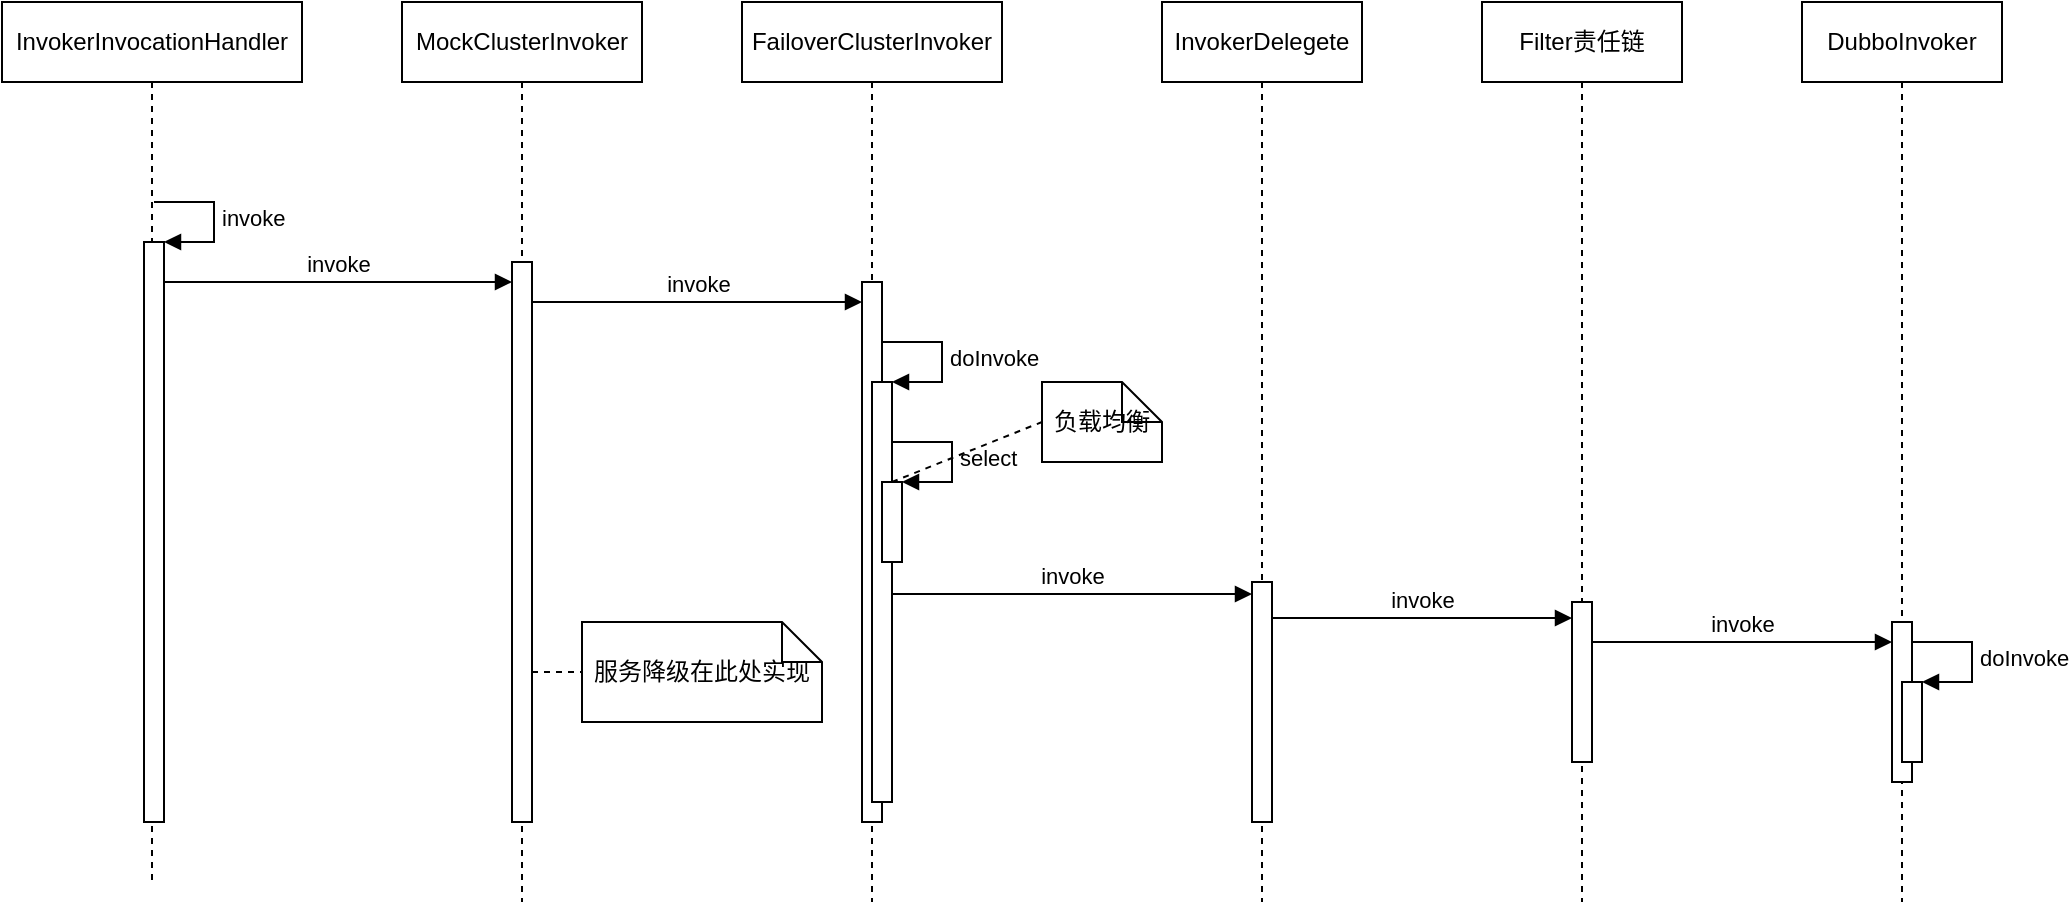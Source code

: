 <mxfile version="20.2.3" type="github">
  <diagram id="dtRATO2ajeExPdYTZbJX" name="Page-1">
    <mxGraphModel dx="1298" dy="755" grid="1" gridSize="10" guides="1" tooltips="1" connect="1" arrows="1" fold="1" page="1" pageScale="1" pageWidth="850" pageHeight="1100" math="0" shadow="0">
      <root>
        <mxCell id="0" />
        <mxCell id="1" parent="0" />
        <mxCell id="LG_lPVwHoYFbGhelgoYH-1" value="InvokerInvocationHandler" style="shape=umlLifeline;perimeter=lifelinePerimeter;whiteSpace=wrap;html=1;container=1;collapsible=0;recursiveResize=0;outlineConnect=0;" vertex="1" parent="1">
          <mxGeometry x="50" y="50" width="150" height="440" as="geometry" />
        </mxCell>
        <mxCell id="LG_lPVwHoYFbGhelgoYH-6" value="" style="html=1;points=[];perimeter=orthogonalPerimeter;" vertex="1" parent="LG_lPVwHoYFbGhelgoYH-1">
          <mxGeometry x="71" y="120" width="10" height="290" as="geometry" />
        </mxCell>
        <mxCell id="LG_lPVwHoYFbGhelgoYH-7" value="invoke" style="edgeStyle=orthogonalEdgeStyle;html=1;align=left;spacingLeft=2;endArrow=block;rounded=0;entryX=1;entryY=0;" edge="1" target="LG_lPVwHoYFbGhelgoYH-6" parent="LG_lPVwHoYFbGhelgoYH-1">
          <mxGeometry relative="1" as="geometry">
            <mxPoint x="76" y="100" as="sourcePoint" />
            <Array as="points">
              <mxPoint x="106" y="100" />
            </Array>
          </mxGeometry>
        </mxCell>
        <mxCell id="LG_lPVwHoYFbGhelgoYH-8" value="MockClusterInvoker" style="shape=umlLifeline;perimeter=lifelinePerimeter;whiteSpace=wrap;html=1;container=1;collapsible=0;recursiveResize=0;outlineConnect=0;" vertex="1" parent="1">
          <mxGeometry x="250" y="50" width="120" height="450" as="geometry" />
        </mxCell>
        <mxCell id="LG_lPVwHoYFbGhelgoYH-9" value="" style="html=1;points=[];perimeter=orthogonalPerimeter;" vertex="1" parent="LG_lPVwHoYFbGhelgoYH-8">
          <mxGeometry x="55" y="130" width="10" height="280" as="geometry" />
        </mxCell>
        <mxCell id="LG_lPVwHoYFbGhelgoYH-10" value="invoke" style="html=1;verticalAlign=bottom;endArrow=block;rounded=0;" edge="1" parent="1">
          <mxGeometry width="80" relative="1" as="geometry">
            <mxPoint x="131" y="190" as="sourcePoint" />
            <mxPoint x="305" y="190" as="targetPoint" />
          </mxGeometry>
        </mxCell>
        <mxCell id="LG_lPVwHoYFbGhelgoYH-11" value="FailoverClusterInvoker" style="shape=umlLifeline;perimeter=lifelinePerimeter;whiteSpace=wrap;html=1;container=1;collapsible=0;recursiveResize=0;outlineConnect=0;" vertex="1" parent="1">
          <mxGeometry x="420" y="50" width="130" height="450" as="geometry" />
        </mxCell>
        <mxCell id="LG_lPVwHoYFbGhelgoYH-12" value="" style="html=1;points=[];perimeter=orthogonalPerimeter;" vertex="1" parent="LG_lPVwHoYFbGhelgoYH-11">
          <mxGeometry x="60" y="140" width="10" height="270" as="geometry" />
        </mxCell>
        <mxCell id="LG_lPVwHoYFbGhelgoYH-14" value="" style="html=1;points=[];perimeter=orthogonalPerimeter;" vertex="1" parent="LG_lPVwHoYFbGhelgoYH-11">
          <mxGeometry x="65" y="190" width="10" height="210" as="geometry" />
        </mxCell>
        <mxCell id="LG_lPVwHoYFbGhelgoYH-15" value="doInvoke" style="edgeStyle=orthogonalEdgeStyle;html=1;align=left;spacingLeft=2;endArrow=block;rounded=0;entryX=1;entryY=0;" edge="1" target="LG_lPVwHoYFbGhelgoYH-14" parent="LG_lPVwHoYFbGhelgoYH-11">
          <mxGeometry relative="1" as="geometry">
            <mxPoint x="70" y="170" as="sourcePoint" />
            <Array as="points">
              <mxPoint x="100" y="170" />
            </Array>
          </mxGeometry>
        </mxCell>
        <mxCell id="LG_lPVwHoYFbGhelgoYH-16" value="" style="html=1;points=[];perimeter=orthogonalPerimeter;" vertex="1" parent="LG_lPVwHoYFbGhelgoYH-11">
          <mxGeometry x="70" y="240" width="10" height="40" as="geometry" />
        </mxCell>
        <mxCell id="LG_lPVwHoYFbGhelgoYH-17" value="select" style="edgeStyle=orthogonalEdgeStyle;html=1;align=left;spacingLeft=2;endArrow=block;rounded=0;entryX=1;entryY=0;" edge="1" target="LG_lPVwHoYFbGhelgoYH-16" parent="LG_lPVwHoYFbGhelgoYH-11">
          <mxGeometry relative="1" as="geometry">
            <mxPoint x="75" y="220" as="sourcePoint" />
            <Array as="points">
              <mxPoint x="105" y="220" />
            </Array>
          </mxGeometry>
        </mxCell>
        <mxCell id="LG_lPVwHoYFbGhelgoYH-13" value="invoke" style="html=1;verticalAlign=bottom;endArrow=block;rounded=0;" edge="1" parent="1">
          <mxGeometry width="80" relative="1" as="geometry">
            <mxPoint x="315" y="200" as="sourcePoint" />
            <mxPoint x="480" y="200" as="targetPoint" />
          </mxGeometry>
        </mxCell>
        <mxCell id="LG_lPVwHoYFbGhelgoYH-18" value="负载均衡" style="shape=note;size=20;whiteSpace=wrap;html=1;" vertex="1" parent="1">
          <mxGeometry x="570" y="240" width="60" height="40" as="geometry" />
        </mxCell>
        <mxCell id="LG_lPVwHoYFbGhelgoYH-19" value="" style="endArrow=none;dashed=1;html=1;rounded=0;exitX=0.5;exitY=0;exitDx=0;exitDy=0;exitPerimeter=0;entryX=0;entryY=0.5;entryDx=0;entryDy=0;entryPerimeter=0;" edge="1" parent="1" source="LG_lPVwHoYFbGhelgoYH-16" target="LG_lPVwHoYFbGhelgoYH-18">
          <mxGeometry width="50" height="50" relative="1" as="geometry">
            <mxPoint x="620" y="410" as="sourcePoint" />
            <mxPoint x="670" y="360" as="targetPoint" />
          </mxGeometry>
        </mxCell>
        <mxCell id="LG_lPVwHoYFbGhelgoYH-20" value="InvokerDelegete" style="shape=umlLifeline;perimeter=lifelinePerimeter;whiteSpace=wrap;html=1;container=1;collapsible=0;recursiveResize=0;outlineConnect=0;" vertex="1" parent="1">
          <mxGeometry x="630" y="50" width="100" height="450" as="geometry" />
        </mxCell>
        <mxCell id="LG_lPVwHoYFbGhelgoYH-21" value="" style="html=1;points=[];perimeter=orthogonalPerimeter;" vertex="1" parent="LG_lPVwHoYFbGhelgoYH-20">
          <mxGeometry x="45" y="290" width="10" height="120" as="geometry" />
        </mxCell>
        <mxCell id="LG_lPVwHoYFbGhelgoYH-22" value="invoke" style="html=1;verticalAlign=bottom;endArrow=block;rounded=0;" edge="1" parent="1">
          <mxGeometry width="80" relative="1" as="geometry">
            <mxPoint x="495" y="346" as="sourcePoint" />
            <mxPoint x="675" y="346" as="targetPoint" />
          </mxGeometry>
        </mxCell>
        <mxCell id="LG_lPVwHoYFbGhelgoYH-23" value="Filter责任链" style="shape=umlLifeline;perimeter=lifelinePerimeter;whiteSpace=wrap;html=1;container=1;collapsible=0;recursiveResize=0;outlineConnect=0;" vertex="1" parent="1">
          <mxGeometry x="790" y="50" width="100" height="450" as="geometry" />
        </mxCell>
        <mxCell id="LG_lPVwHoYFbGhelgoYH-24" value="" style="html=1;points=[];perimeter=orthogonalPerimeter;" vertex="1" parent="LG_lPVwHoYFbGhelgoYH-23">
          <mxGeometry x="45" y="300" width="10" height="80" as="geometry" />
        </mxCell>
        <mxCell id="LG_lPVwHoYFbGhelgoYH-25" value="invoke" style="html=1;verticalAlign=bottom;endArrow=block;rounded=0;" edge="1" parent="1">
          <mxGeometry width="80" relative="1" as="geometry">
            <mxPoint x="685" y="358" as="sourcePoint" />
            <mxPoint x="835" y="358" as="targetPoint" />
          </mxGeometry>
        </mxCell>
        <mxCell id="LG_lPVwHoYFbGhelgoYH-26" value="DubboInvoker" style="shape=umlLifeline;perimeter=lifelinePerimeter;whiteSpace=wrap;html=1;container=1;collapsible=0;recursiveResize=0;outlineConnect=0;" vertex="1" parent="1">
          <mxGeometry x="950" y="50" width="100" height="450" as="geometry" />
        </mxCell>
        <mxCell id="LG_lPVwHoYFbGhelgoYH-27" value="" style="html=1;points=[];perimeter=orthogonalPerimeter;" vertex="1" parent="LG_lPVwHoYFbGhelgoYH-26">
          <mxGeometry x="45" y="310" width="10" height="80" as="geometry" />
        </mxCell>
        <mxCell id="LG_lPVwHoYFbGhelgoYH-31" value="" style="html=1;points=[];perimeter=orthogonalPerimeter;" vertex="1" parent="LG_lPVwHoYFbGhelgoYH-26">
          <mxGeometry x="50" y="340" width="10" height="40" as="geometry" />
        </mxCell>
        <mxCell id="LG_lPVwHoYFbGhelgoYH-32" value="doInvoke" style="edgeStyle=orthogonalEdgeStyle;html=1;align=left;spacingLeft=2;endArrow=block;rounded=0;entryX=1;entryY=0;" edge="1" target="LG_lPVwHoYFbGhelgoYH-31" parent="LG_lPVwHoYFbGhelgoYH-26">
          <mxGeometry relative="1" as="geometry">
            <mxPoint x="55" y="320" as="sourcePoint" />
            <Array as="points">
              <mxPoint x="85" y="320" />
            </Array>
          </mxGeometry>
        </mxCell>
        <mxCell id="LG_lPVwHoYFbGhelgoYH-28" value="invoke" style="html=1;verticalAlign=bottom;endArrow=block;rounded=0;" edge="1" parent="1">
          <mxGeometry width="80" relative="1" as="geometry">
            <mxPoint x="845" y="370" as="sourcePoint" />
            <mxPoint x="995" y="370" as="targetPoint" />
          </mxGeometry>
        </mxCell>
        <mxCell id="LG_lPVwHoYFbGhelgoYH-33" value="服务降级在此处实现" style="shape=note;size=20;whiteSpace=wrap;html=1;" vertex="1" parent="1">
          <mxGeometry x="340" y="360" width="120" height="50" as="geometry" />
        </mxCell>
        <mxCell id="LG_lPVwHoYFbGhelgoYH-34" value="" style="endArrow=none;dashed=1;html=1;rounded=0;entryX=0;entryY=0.5;entryDx=0;entryDy=0;entryPerimeter=0;" edge="1" parent="1" source="LG_lPVwHoYFbGhelgoYH-9" target="LG_lPVwHoYFbGhelgoYH-33">
          <mxGeometry width="50" height="50" relative="1" as="geometry">
            <mxPoint x="350" y="490" as="sourcePoint" />
            <mxPoint x="400" y="440" as="targetPoint" />
          </mxGeometry>
        </mxCell>
      </root>
    </mxGraphModel>
  </diagram>
</mxfile>
